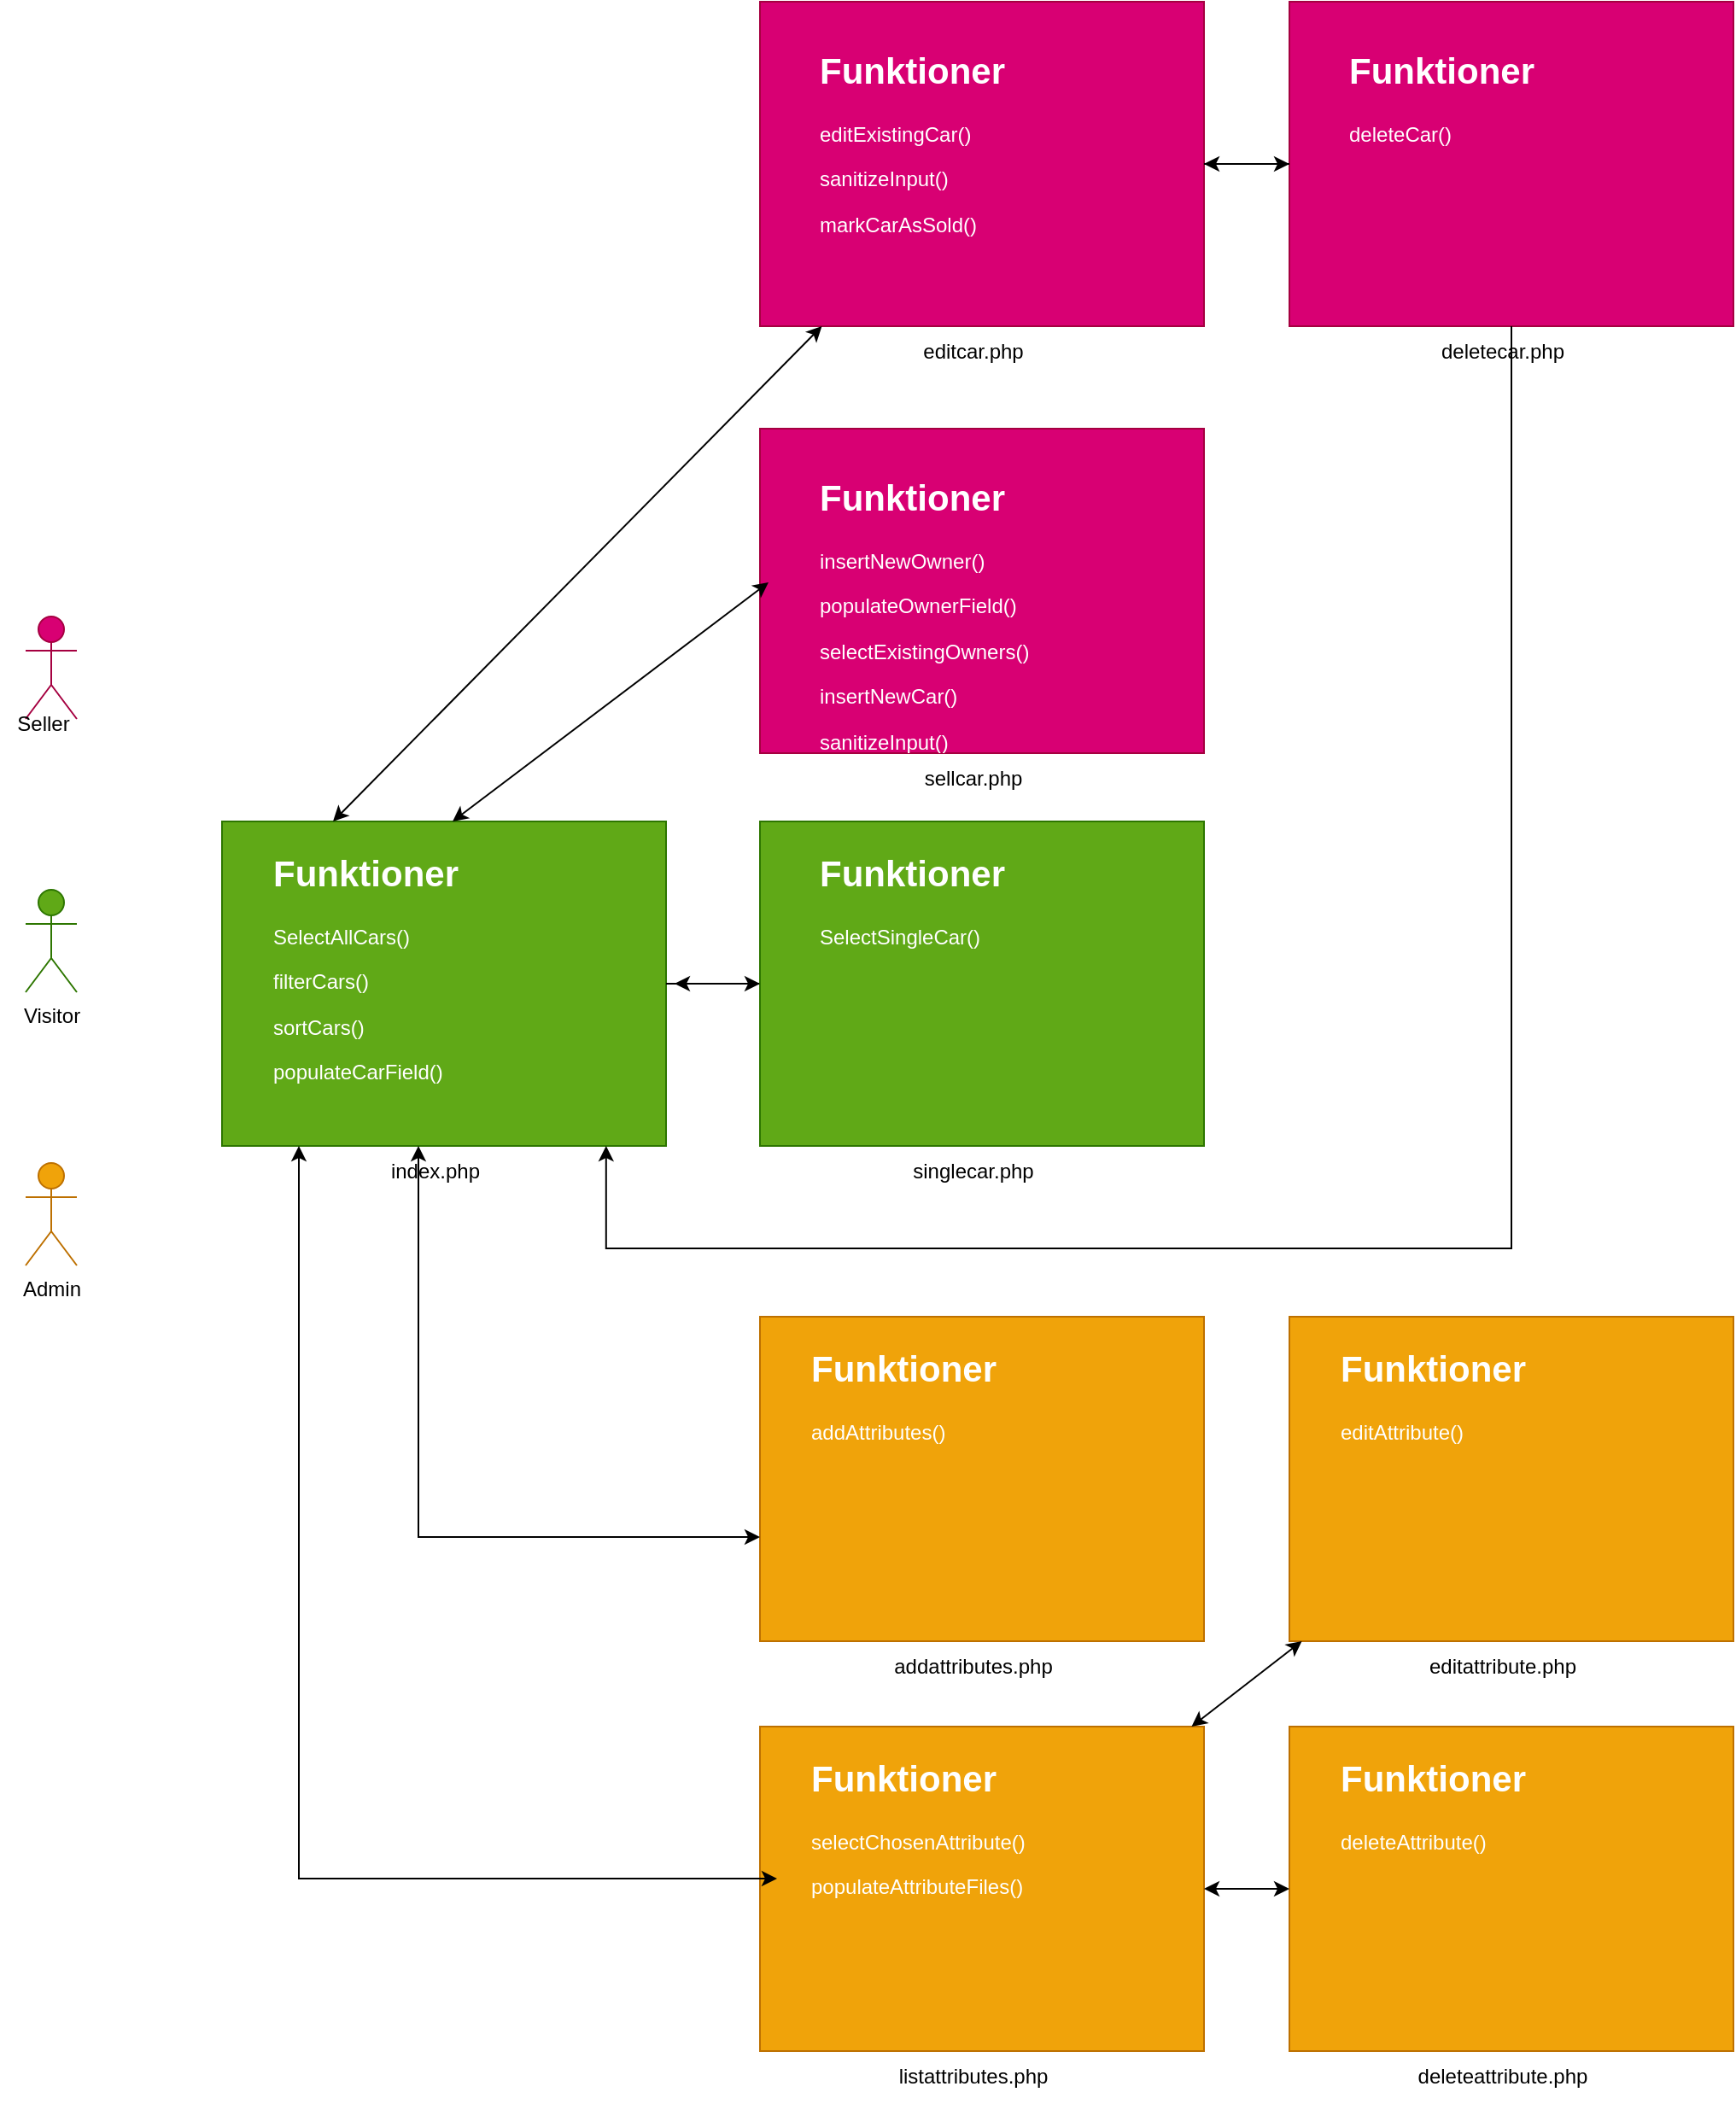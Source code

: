 <mxfile version="24.0.7" type="device">
  <diagram name="Page-1" id="McysIPUbfnfBmHrwwIOF">
    <mxGraphModel dx="1231" dy="563" grid="1" gridSize="10" guides="1" tooltips="1" connect="1" arrows="1" fold="1" page="1" pageScale="1" pageWidth="850" pageHeight="1100" math="0" shadow="0">
      <root>
        <mxCell id="0" />
        <mxCell id="1" parent="0" />
        <mxCell id="c-GKy5RSeYxHMU-v4RPP-1" value="Seller" style="shape=umlActor;verticalLabelPosition=bottom;verticalAlign=top;html=1;outlineConnect=0;fillColor=#d80073;strokeColor=#A50040;fontColor=#ffffff;" parent="1" vertex="1">
          <mxGeometry x="140" y="440" width="30" height="60" as="geometry" />
        </mxCell>
        <mxCell id="c-GKy5RSeYxHMU-v4RPP-2" value="&lt;font color=&quot;#000000&quot;&gt;Visitor&lt;/font&gt;&lt;div&gt;&lt;br&gt;&lt;/div&gt;" style="shape=umlActor;verticalLabelPosition=bottom;verticalAlign=top;html=1;outlineConnect=0;fillColor=#60a917;fontColor=#ffffff;strokeColor=#2D7600;" parent="1" vertex="1">
          <mxGeometry x="140" y="600" width="30" height="60" as="geometry" />
        </mxCell>
        <mxCell id="c-GKy5RSeYxHMU-v4RPP-3" value="&lt;div&gt;Admin&lt;/div&gt;" style="shape=umlActor;verticalLabelPosition=bottom;verticalAlign=top;html=1;outlineConnect=0;fillColor=#f0a30a;fontColor=#000000;strokeColor=#BD7000;" parent="1" vertex="1">
          <mxGeometry x="140" y="760" width="30" height="60" as="geometry" />
        </mxCell>
        <mxCell id="c-GKy5RSeYxHMU-v4RPP-6" value="" style="group" parent="1" vertex="1" connectable="0">
          <mxGeometry x="255" y="560" width="260" height="220" as="geometry" />
        </mxCell>
        <mxCell id="c-GKy5RSeYxHMU-v4RPP-4" value="" style="rounded=0;whiteSpace=wrap;html=1;fillColor=#60a917;fontColor=#ffffff;strokeColor=#2D7600;" parent="c-GKy5RSeYxHMU-v4RPP-6" vertex="1">
          <mxGeometry width="260" height="190" as="geometry" />
        </mxCell>
        <mxCell id="c-GKy5RSeYxHMU-v4RPP-5" value="index.php" style="text;html=1;align=center;verticalAlign=middle;whiteSpace=wrap;rounded=0;" parent="c-GKy5RSeYxHMU-v4RPP-6" vertex="1">
          <mxGeometry x="95" y="190" width="60" height="30" as="geometry" />
        </mxCell>
        <mxCell id="c-GKy5RSeYxHMU-v4RPP-7" value="&lt;h1&gt;&lt;font color=&quot;#ffffff&quot; style=&quot;font-size: 21px;&quot;&gt;Funktioner&lt;/font&gt;&lt;/h1&gt;&lt;p&gt;&lt;font color=&quot;#ffffff&quot;&gt;SelectAllCars()&lt;/font&gt;&lt;/p&gt;&lt;p&gt;&lt;font color=&quot;#ffffff&quot;&gt;filterCars()&lt;/font&gt;&lt;/p&gt;&lt;p&gt;&lt;font color=&quot;#ffffff&quot;&gt;sortCars()&lt;/font&gt;&lt;/p&gt;&lt;p&gt;&lt;font color=&quot;#ffffff&quot;&gt;populateCarField()&lt;/font&gt;&lt;/p&gt;" style="text;html=1;spacing=5;spacingTop=-20;whiteSpace=wrap;overflow=hidden;rounded=0;" parent="c-GKy5RSeYxHMU-v4RPP-6" vertex="1">
          <mxGeometry x="25" y="10" width="190" height="145" as="geometry" />
        </mxCell>
        <mxCell id="c-GKy5RSeYxHMU-v4RPP-8" value="" style="group" parent="1" vertex="1" connectable="0">
          <mxGeometry x="570" y="560" width="260" height="220" as="geometry" />
        </mxCell>
        <mxCell id="c-GKy5RSeYxHMU-v4RPP-35" style="edgeStyle=orthogonalEdgeStyle;rounded=0;orthogonalLoop=1;jettySize=auto;html=1;" parent="c-GKy5RSeYxHMU-v4RPP-8" source="c-GKy5RSeYxHMU-v4RPP-9" edge="1">
          <mxGeometry relative="1" as="geometry">
            <mxPoint x="-50" y="95.0" as="targetPoint" />
          </mxGeometry>
        </mxCell>
        <mxCell id="c-GKy5RSeYxHMU-v4RPP-9" value="" style="rounded=0;whiteSpace=wrap;html=1;fillColor=#60a917;fontColor=#ffffff;strokeColor=#2D7600;" parent="c-GKy5RSeYxHMU-v4RPP-8" vertex="1">
          <mxGeometry width="260" height="190" as="geometry" />
        </mxCell>
        <mxCell id="c-GKy5RSeYxHMU-v4RPP-10" value="singlecar.php" style="text;html=1;align=center;verticalAlign=middle;whiteSpace=wrap;rounded=0;" parent="c-GKy5RSeYxHMU-v4RPP-8" vertex="1">
          <mxGeometry x="95" y="190" width="60" height="30" as="geometry" />
        </mxCell>
        <mxCell id="c-GKy5RSeYxHMU-v4RPP-11" value="&lt;h1&gt;&lt;font color=&quot;#ffffff&quot; style=&quot;font-size: 21px;&quot;&gt;Funktioner&lt;/font&gt;&lt;/h1&gt;&lt;p&gt;&lt;font color=&quot;#ffffff&quot;&gt;SelectSingleCar()&lt;/font&gt;&lt;/p&gt;&lt;p&gt;&lt;br&gt;&lt;/p&gt;" style="text;html=1;spacing=5;spacingTop=-20;whiteSpace=wrap;overflow=hidden;rounded=0;" parent="c-GKy5RSeYxHMU-v4RPP-8" vertex="1">
          <mxGeometry x="30" y="10" width="190" height="120" as="geometry" />
        </mxCell>
        <mxCell id="c-GKy5RSeYxHMU-v4RPP-12" value="" style="group" parent="1" vertex="1" connectable="0">
          <mxGeometry x="570" y="330" width="260" height="220" as="geometry" />
        </mxCell>
        <mxCell id="c-GKy5RSeYxHMU-v4RPP-13" value="" style="rounded=0;whiteSpace=wrap;html=1;fillColor=#d80073;fontColor=#ffffff;strokeColor=#A50040;" parent="c-GKy5RSeYxHMU-v4RPP-12" vertex="1">
          <mxGeometry width="260" height="190" as="geometry" />
        </mxCell>
        <mxCell id="c-GKy5RSeYxHMU-v4RPP-14" value="sellcar.php" style="text;html=1;align=center;verticalAlign=middle;whiteSpace=wrap;rounded=0;" parent="c-GKy5RSeYxHMU-v4RPP-12" vertex="1">
          <mxGeometry x="95" y="190" width="60" height="30" as="geometry" />
        </mxCell>
        <mxCell id="c-GKy5RSeYxHMU-v4RPP-15" value="&lt;h1&gt;&lt;font color=&quot;#ffffff&quot; style=&quot;font-size: 21px;&quot;&gt;Funktioner&lt;/font&gt;&lt;/h1&gt;&lt;p&gt;&lt;font color=&quot;#ffffff&quot;&gt;insertNewOwner()&lt;/font&gt;&lt;/p&gt;&lt;p&gt;&lt;font color=&quot;#ffffff&quot;&gt;populateOwnerField()&lt;/font&gt;&lt;/p&gt;&lt;p&gt;&lt;font color=&quot;#ffffff&quot;&gt;selectExistingOwners()&lt;/font&gt;&lt;/p&gt;&lt;p&gt;&lt;font color=&quot;#ffffff&quot;&gt;insertNewCar()&lt;/font&gt;&lt;/p&gt;&lt;p&gt;&lt;font color=&quot;#ffffff&quot;&gt;sanitizeInput()&lt;/font&gt;&lt;/p&gt;&lt;p&gt;&lt;br&gt;&lt;/p&gt;" style="text;html=1;spacing=5;spacingTop=-20;whiteSpace=wrap;overflow=hidden;rounded=0;" parent="c-GKy5RSeYxHMU-v4RPP-12" vertex="1">
          <mxGeometry x="30" y="20" width="190" height="170" as="geometry" />
        </mxCell>
        <mxCell id="c-GKy5RSeYxHMU-v4RPP-20" value="" style="group" parent="1" vertex="1" connectable="0">
          <mxGeometry x="570" y="80" width="260" height="220" as="geometry" />
        </mxCell>
        <mxCell id="c-GKy5RSeYxHMU-v4RPP-22" value="editcar.php" style="text;html=1;align=center;verticalAlign=middle;whiteSpace=wrap;rounded=0;" parent="c-GKy5RSeYxHMU-v4RPP-20" vertex="1">
          <mxGeometry x="95" y="190" width="60" height="30" as="geometry" />
        </mxCell>
        <mxCell id="c-GKy5RSeYxHMU-v4RPP-24" value="" style="group" parent="c-GKy5RSeYxHMU-v4RPP-20" vertex="1" connectable="0">
          <mxGeometry width="260" height="190" as="geometry" />
        </mxCell>
        <mxCell id="c-GKy5RSeYxHMU-v4RPP-21" value="" style="rounded=0;whiteSpace=wrap;html=1;fillColor=#d80073;fontColor=#ffffff;strokeColor=#A50040;" parent="c-GKy5RSeYxHMU-v4RPP-24" vertex="1">
          <mxGeometry width="260" height="190" as="geometry" />
        </mxCell>
        <mxCell id="c-GKy5RSeYxHMU-v4RPP-23" value="&lt;h1&gt;&lt;font color=&quot;#ffffff&quot; style=&quot;font-size: 21px;&quot;&gt;Funktioner&lt;/font&gt;&lt;/h1&gt;&lt;p&gt;&lt;font color=&quot;#ffffff&quot;&gt;editExistingCar()&lt;/font&gt;&lt;/p&gt;&lt;p&gt;&lt;font color=&quot;#ffffff&quot;&gt;sanitizeInput()&lt;/font&gt;&lt;/p&gt;&lt;p&gt;&lt;font color=&quot;#ffffff&quot;&gt;markCarAsSold()&lt;/font&gt;&lt;/p&gt;&lt;p&gt;&lt;br&gt;&lt;/p&gt;" style="text;html=1;spacing=5;spacingTop=-20;whiteSpace=wrap;overflow=hidden;rounded=0;" parent="c-GKy5RSeYxHMU-v4RPP-24" vertex="1">
          <mxGeometry x="30" y="20" width="190" height="150" as="geometry" />
        </mxCell>
        <mxCell id="c-GKy5RSeYxHMU-v4RPP-25" value="" style="group" parent="1" vertex="1" connectable="0">
          <mxGeometry x="880" y="80" width="260" height="220" as="geometry" />
        </mxCell>
        <mxCell id="c-GKy5RSeYxHMU-v4RPP-26" value="deletecar.php" style="text;html=1;align=center;verticalAlign=middle;whiteSpace=wrap;rounded=0;" parent="c-GKy5RSeYxHMU-v4RPP-25" vertex="1">
          <mxGeometry x="95" y="190" width="60" height="30" as="geometry" />
        </mxCell>
        <mxCell id="c-GKy5RSeYxHMU-v4RPP-27" value="" style="group;fillColor=#d80073;fontColor=#ffffff;strokeColor=#A50040;" parent="c-GKy5RSeYxHMU-v4RPP-25" vertex="1" connectable="0">
          <mxGeometry width="260" height="190" as="geometry" />
        </mxCell>
        <mxCell id="c-GKy5RSeYxHMU-v4RPP-28" value="" style="rounded=0;whiteSpace=wrap;html=1;fillColor=#d80073;fontColor=#ffffff;strokeColor=#A50040;" parent="c-GKy5RSeYxHMU-v4RPP-27" vertex="1">
          <mxGeometry width="260" height="190" as="geometry" />
        </mxCell>
        <mxCell id="c-GKy5RSeYxHMU-v4RPP-29" value="&lt;h1&gt;&lt;font color=&quot;#ffffff&quot; style=&quot;font-size: 21px;&quot;&gt;Funktioner&lt;/font&gt;&lt;/h1&gt;&lt;p&gt;&lt;font color=&quot;#ffffff&quot;&gt;deleteCar()&lt;/font&gt;&lt;/p&gt;&lt;p&gt;&lt;br&gt;&lt;/p&gt;" style="text;html=1;spacing=5;spacingTop=-20;whiteSpace=wrap;overflow=hidden;rounded=0;" parent="c-GKy5RSeYxHMU-v4RPP-27" vertex="1">
          <mxGeometry x="30" y="20" width="190" height="150" as="geometry" />
        </mxCell>
        <mxCell id="c-GKy5RSeYxHMU-v4RPP-30" value="Seller" style="text;html=1;align=center;verticalAlign=middle;resizable=0;points=[];autosize=1;strokeColor=none;fillColor=none;" parent="1" vertex="1">
          <mxGeometry x="125" y="488" width="50" height="30" as="geometry" />
        </mxCell>
        <mxCell id="c-GKy5RSeYxHMU-v4RPP-31" style="edgeStyle=orthogonalEdgeStyle;rounded=0;orthogonalLoop=1;jettySize=auto;html=1;" parent="1" source="c-GKy5RSeYxHMU-v4RPP-4" target="c-GKy5RSeYxHMU-v4RPP-9" edge="1">
          <mxGeometry relative="1" as="geometry" />
        </mxCell>
        <mxCell id="c-GKy5RSeYxHMU-v4RPP-37" value="" style="endArrow=classic;startArrow=classic;html=1;rounded=0;" parent="1" edge="1">
          <mxGeometry width="50" height="50" relative="1" as="geometry">
            <mxPoint x="390" y="560" as="sourcePoint" />
            <mxPoint x="575" y="420" as="targetPoint" />
          </mxGeometry>
        </mxCell>
        <mxCell id="c-GKy5RSeYxHMU-v4RPP-38" value="" style="endArrow=classic;startArrow=classic;html=1;rounded=0;" parent="1" target="c-GKy5RSeYxHMU-v4RPP-21" edge="1">
          <mxGeometry width="50" height="50" relative="1" as="geometry">
            <mxPoint x="320" y="560" as="sourcePoint" />
            <mxPoint x="370" y="510" as="targetPoint" />
          </mxGeometry>
        </mxCell>
        <mxCell id="c-GKy5RSeYxHMU-v4RPP-39" style="edgeStyle=orthogonalEdgeStyle;rounded=0;orthogonalLoop=1;jettySize=auto;html=1;" parent="1" source="c-GKy5RSeYxHMU-v4RPP-21" target="c-GKy5RSeYxHMU-v4RPP-28" edge="1">
          <mxGeometry relative="1" as="geometry" />
        </mxCell>
        <mxCell id="c-GKy5RSeYxHMU-v4RPP-40" style="edgeStyle=orthogonalEdgeStyle;rounded=0;orthogonalLoop=1;jettySize=auto;html=1;entryX=1;entryY=0.5;entryDx=0;entryDy=0;" parent="1" source="c-GKy5RSeYxHMU-v4RPP-28" target="c-GKy5RSeYxHMU-v4RPP-21" edge="1">
          <mxGeometry relative="1" as="geometry" />
        </mxCell>
        <mxCell id="c-GKy5RSeYxHMU-v4RPP-46" style="edgeStyle=orthogonalEdgeStyle;rounded=0;orthogonalLoop=1;jettySize=auto;html=1;entryX=0.865;entryY=1;entryDx=0;entryDy=0;entryPerimeter=0;" parent="1" source="c-GKy5RSeYxHMU-v4RPP-28" target="c-GKy5RSeYxHMU-v4RPP-4" edge="1">
          <mxGeometry relative="1" as="geometry">
            <Array as="points">
              <mxPoint x="1010" y="810" />
              <mxPoint x="480" y="810" />
            </Array>
          </mxGeometry>
        </mxCell>
        <mxCell id="c-GKy5RSeYxHMU-v4RPP-47" value="" style="group" parent="1" vertex="1" connectable="0">
          <mxGeometry x="570" y="850" width="260" height="220" as="geometry" />
        </mxCell>
        <mxCell id="c-GKy5RSeYxHMU-v4RPP-48" value="" style="rounded=0;whiteSpace=wrap;html=1;fillColor=#f0a30a;fontColor=#000000;strokeColor=#BD7000;" parent="c-GKy5RSeYxHMU-v4RPP-47" vertex="1">
          <mxGeometry width="260" height="190" as="geometry" />
        </mxCell>
        <mxCell id="c-GKy5RSeYxHMU-v4RPP-49" value="addattributes.php" style="text;html=1;align=center;verticalAlign=middle;whiteSpace=wrap;rounded=0;" parent="c-GKy5RSeYxHMU-v4RPP-47" vertex="1">
          <mxGeometry x="95" y="190" width="60" height="30" as="geometry" />
        </mxCell>
        <mxCell id="c-GKy5RSeYxHMU-v4RPP-50" value="&lt;h1&gt;&lt;font color=&quot;#ffffff&quot; style=&quot;font-size: 21px;&quot;&gt;Funktioner&lt;/font&gt;&lt;/h1&gt;&lt;p&gt;&lt;font color=&quot;#ffffff&quot;&gt;addAttributes()&lt;/font&gt;&lt;/p&gt;" style="text;html=1;spacing=5;spacingTop=-20;whiteSpace=wrap;overflow=hidden;rounded=0;" parent="c-GKy5RSeYxHMU-v4RPP-47" vertex="1">
          <mxGeometry x="25" y="10" width="190" height="145" as="geometry" />
        </mxCell>
        <mxCell id="c-GKy5RSeYxHMU-v4RPP-51" value="" style="group" parent="1" vertex="1" connectable="0">
          <mxGeometry x="570" y="1090" width="260" height="220" as="geometry" />
        </mxCell>
        <mxCell id="c-GKy5RSeYxHMU-v4RPP-52" value="" style="rounded=0;whiteSpace=wrap;html=1;fillColor=#f0a30a;fontColor=#000000;strokeColor=#BD7000;" parent="c-GKy5RSeYxHMU-v4RPP-51" vertex="1">
          <mxGeometry width="260" height="190" as="geometry" />
        </mxCell>
        <mxCell id="c-GKy5RSeYxHMU-v4RPP-53" value="listattributes.php" style="text;html=1;align=center;verticalAlign=middle;whiteSpace=wrap;rounded=0;" parent="c-GKy5RSeYxHMU-v4RPP-51" vertex="1">
          <mxGeometry x="95" y="190" width="60" height="30" as="geometry" />
        </mxCell>
        <mxCell id="c-GKy5RSeYxHMU-v4RPP-54" value="&lt;h1&gt;&lt;font color=&quot;#ffffff&quot; style=&quot;font-size: 21px;&quot;&gt;Funktioner&lt;/font&gt;&lt;/h1&gt;&lt;p&gt;&lt;font color=&quot;#ffffff&quot;&gt;selectChosenAttribute()&lt;/font&gt;&lt;/p&gt;&lt;p&gt;&lt;font color=&quot;#ffffff&quot;&gt;populateAttributeFiles()&lt;/font&gt;&lt;/p&gt;" style="text;html=1;spacing=5;spacingTop=-20;whiteSpace=wrap;overflow=hidden;rounded=0;" parent="c-GKy5RSeYxHMU-v4RPP-51" vertex="1">
          <mxGeometry x="25" y="10" width="190" height="145" as="geometry" />
        </mxCell>
        <mxCell id="c-GKy5RSeYxHMU-v4RPP-55" value="" style="group" parent="1" vertex="1" connectable="0">
          <mxGeometry x="880" y="850" width="260" height="220" as="geometry" />
        </mxCell>
        <mxCell id="c-GKy5RSeYxHMU-v4RPP-56" value="" style="rounded=0;whiteSpace=wrap;html=1;fillColor=#f0a30a;fontColor=#000000;strokeColor=#BD7000;" parent="c-GKy5RSeYxHMU-v4RPP-55" vertex="1">
          <mxGeometry width="260" height="190" as="geometry" />
        </mxCell>
        <mxCell id="c-GKy5RSeYxHMU-v4RPP-57" value="editattribute.php" style="text;html=1;align=center;verticalAlign=middle;whiteSpace=wrap;rounded=0;" parent="c-GKy5RSeYxHMU-v4RPP-55" vertex="1">
          <mxGeometry x="95" y="190" width="60" height="30" as="geometry" />
        </mxCell>
        <mxCell id="c-GKy5RSeYxHMU-v4RPP-58" value="&lt;h1&gt;&lt;font color=&quot;#ffffff&quot; style=&quot;font-size: 21px;&quot;&gt;Funktioner&lt;/font&gt;&lt;/h1&gt;&lt;p&gt;&lt;font color=&quot;#ffffff&quot;&gt;editAttribute()&lt;/font&gt;&lt;/p&gt;" style="text;html=1;spacing=5;spacingTop=-20;whiteSpace=wrap;overflow=hidden;rounded=0;" parent="c-GKy5RSeYxHMU-v4RPP-55" vertex="1">
          <mxGeometry x="25" y="10" width="190" height="145" as="geometry" />
        </mxCell>
        <mxCell id="c-GKy5RSeYxHMU-v4RPP-59" value="" style="group" parent="1" vertex="1" connectable="0">
          <mxGeometry x="880" y="1090" width="260" height="220" as="geometry" />
        </mxCell>
        <mxCell id="c-GKy5RSeYxHMU-v4RPP-60" value="" style="rounded=0;whiteSpace=wrap;html=1;fillColor=#f0a30a;fontColor=#000000;strokeColor=#BD7000;" parent="c-GKy5RSeYxHMU-v4RPP-59" vertex="1">
          <mxGeometry width="260" height="190" as="geometry" />
        </mxCell>
        <mxCell id="c-GKy5RSeYxHMU-v4RPP-61" value="deleteattribute.php" style="text;html=1;align=center;verticalAlign=middle;whiteSpace=wrap;rounded=0;" parent="c-GKy5RSeYxHMU-v4RPP-59" vertex="1">
          <mxGeometry x="95" y="190" width="60" height="30" as="geometry" />
        </mxCell>
        <mxCell id="c-GKy5RSeYxHMU-v4RPP-62" value="&lt;h1&gt;&lt;font color=&quot;#ffffff&quot; style=&quot;font-size: 21px;&quot;&gt;Funktioner&lt;/font&gt;&lt;/h1&gt;&lt;p&gt;&lt;font color=&quot;#ffffff&quot;&gt;deleteAttribute()&lt;/font&gt;&lt;/p&gt;" style="text;html=1;spacing=5;spacingTop=-20;whiteSpace=wrap;overflow=hidden;rounded=0;" parent="c-GKy5RSeYxHMU-v4RPP-59" vertex="1">
          <mxGeometry x="25" y="10" width="190" height="145" as="geometry" />
        </mxCell>
        <mxCell id="c-GKy5RSeYxHMU-v4RPP-64" style="rounded=0;orthogonalLoop=1;jettySize=auto;html=1;entryX=0;entryY=0.679;entryDx=0;entryDy=0;entryPerimeter=0;startArrow=classic;startFill=1;edgeStyle=orthogonalEdgeStyle;" parent="1" source="c-GKy5RSeYxHMU-v4RPP-4" target="c-GKy5RSeYxHMU-v4RPP-48" edge="1">
          <mxGeometry relative="1" as="geometry">
            <Array as="points">
              <mxPoint x="370" y="979" />
            </Array>
          </mxGeometry>
        </mxCell>
        <mxCell id="uBsMUECchQPti_zPXgkS-1" style="rounded=0;orthogonalLoop=1;jettySize=auto;html=1;entryX=0;entryY=0.679;entryDx=0;entryDy=0;entryPerimeter=0;startArrow=classic;startFill=1;edgeStyle=orthogonalEdgeStyle;" parent="1" source="c-GKy5RSeYxHMU-v4RPP-4" edge="1">
          <mxGeometry relative="1" as="geometry">
            <Array as="points">
              <mxPoint x="300" y="1179" />
            </Array>
            <mxPoint x="380" y="950" as="sourcePoint" />
            <mxPoint x="580" y="1179" as="targetPoint" />
          </mxGeometry>
        </mxCell>
        <mxCell id="uBsMUECchQPti_zPXgkS-3" style="edgeStyle=orthogonalEdgeStyle;rounded=0;orthogonalLoop=1;jettySize=auto;html=1;startArrow=classic;startFill=1;" parent="1" source="c-GKy5RSeYxHMU-v4RPP-52" target="c-GKy5RSeYxHMU-v4RPP-60" edge="1">
          <mxGeometry relative="1" as="geometry" />
        </mxCell>
        <mxCell id="uBsMUECchQPti_zPXgkS-4" style="rounded=0;orthogonalLoop=1;jettySize=auto;html=1;startArrow=classic;startFill=1;" parent="1" source="c-GKy5RSeYxHMU-v4RPP-52" target="c-GKy5RSeYxHMU-v4RPP-56" edge="1">
          <mxGeometry relative="1" as="geometry" />
        </mxCell>
      </root>
    </mxGraphModel>
  </diagram>
</mxfile>
